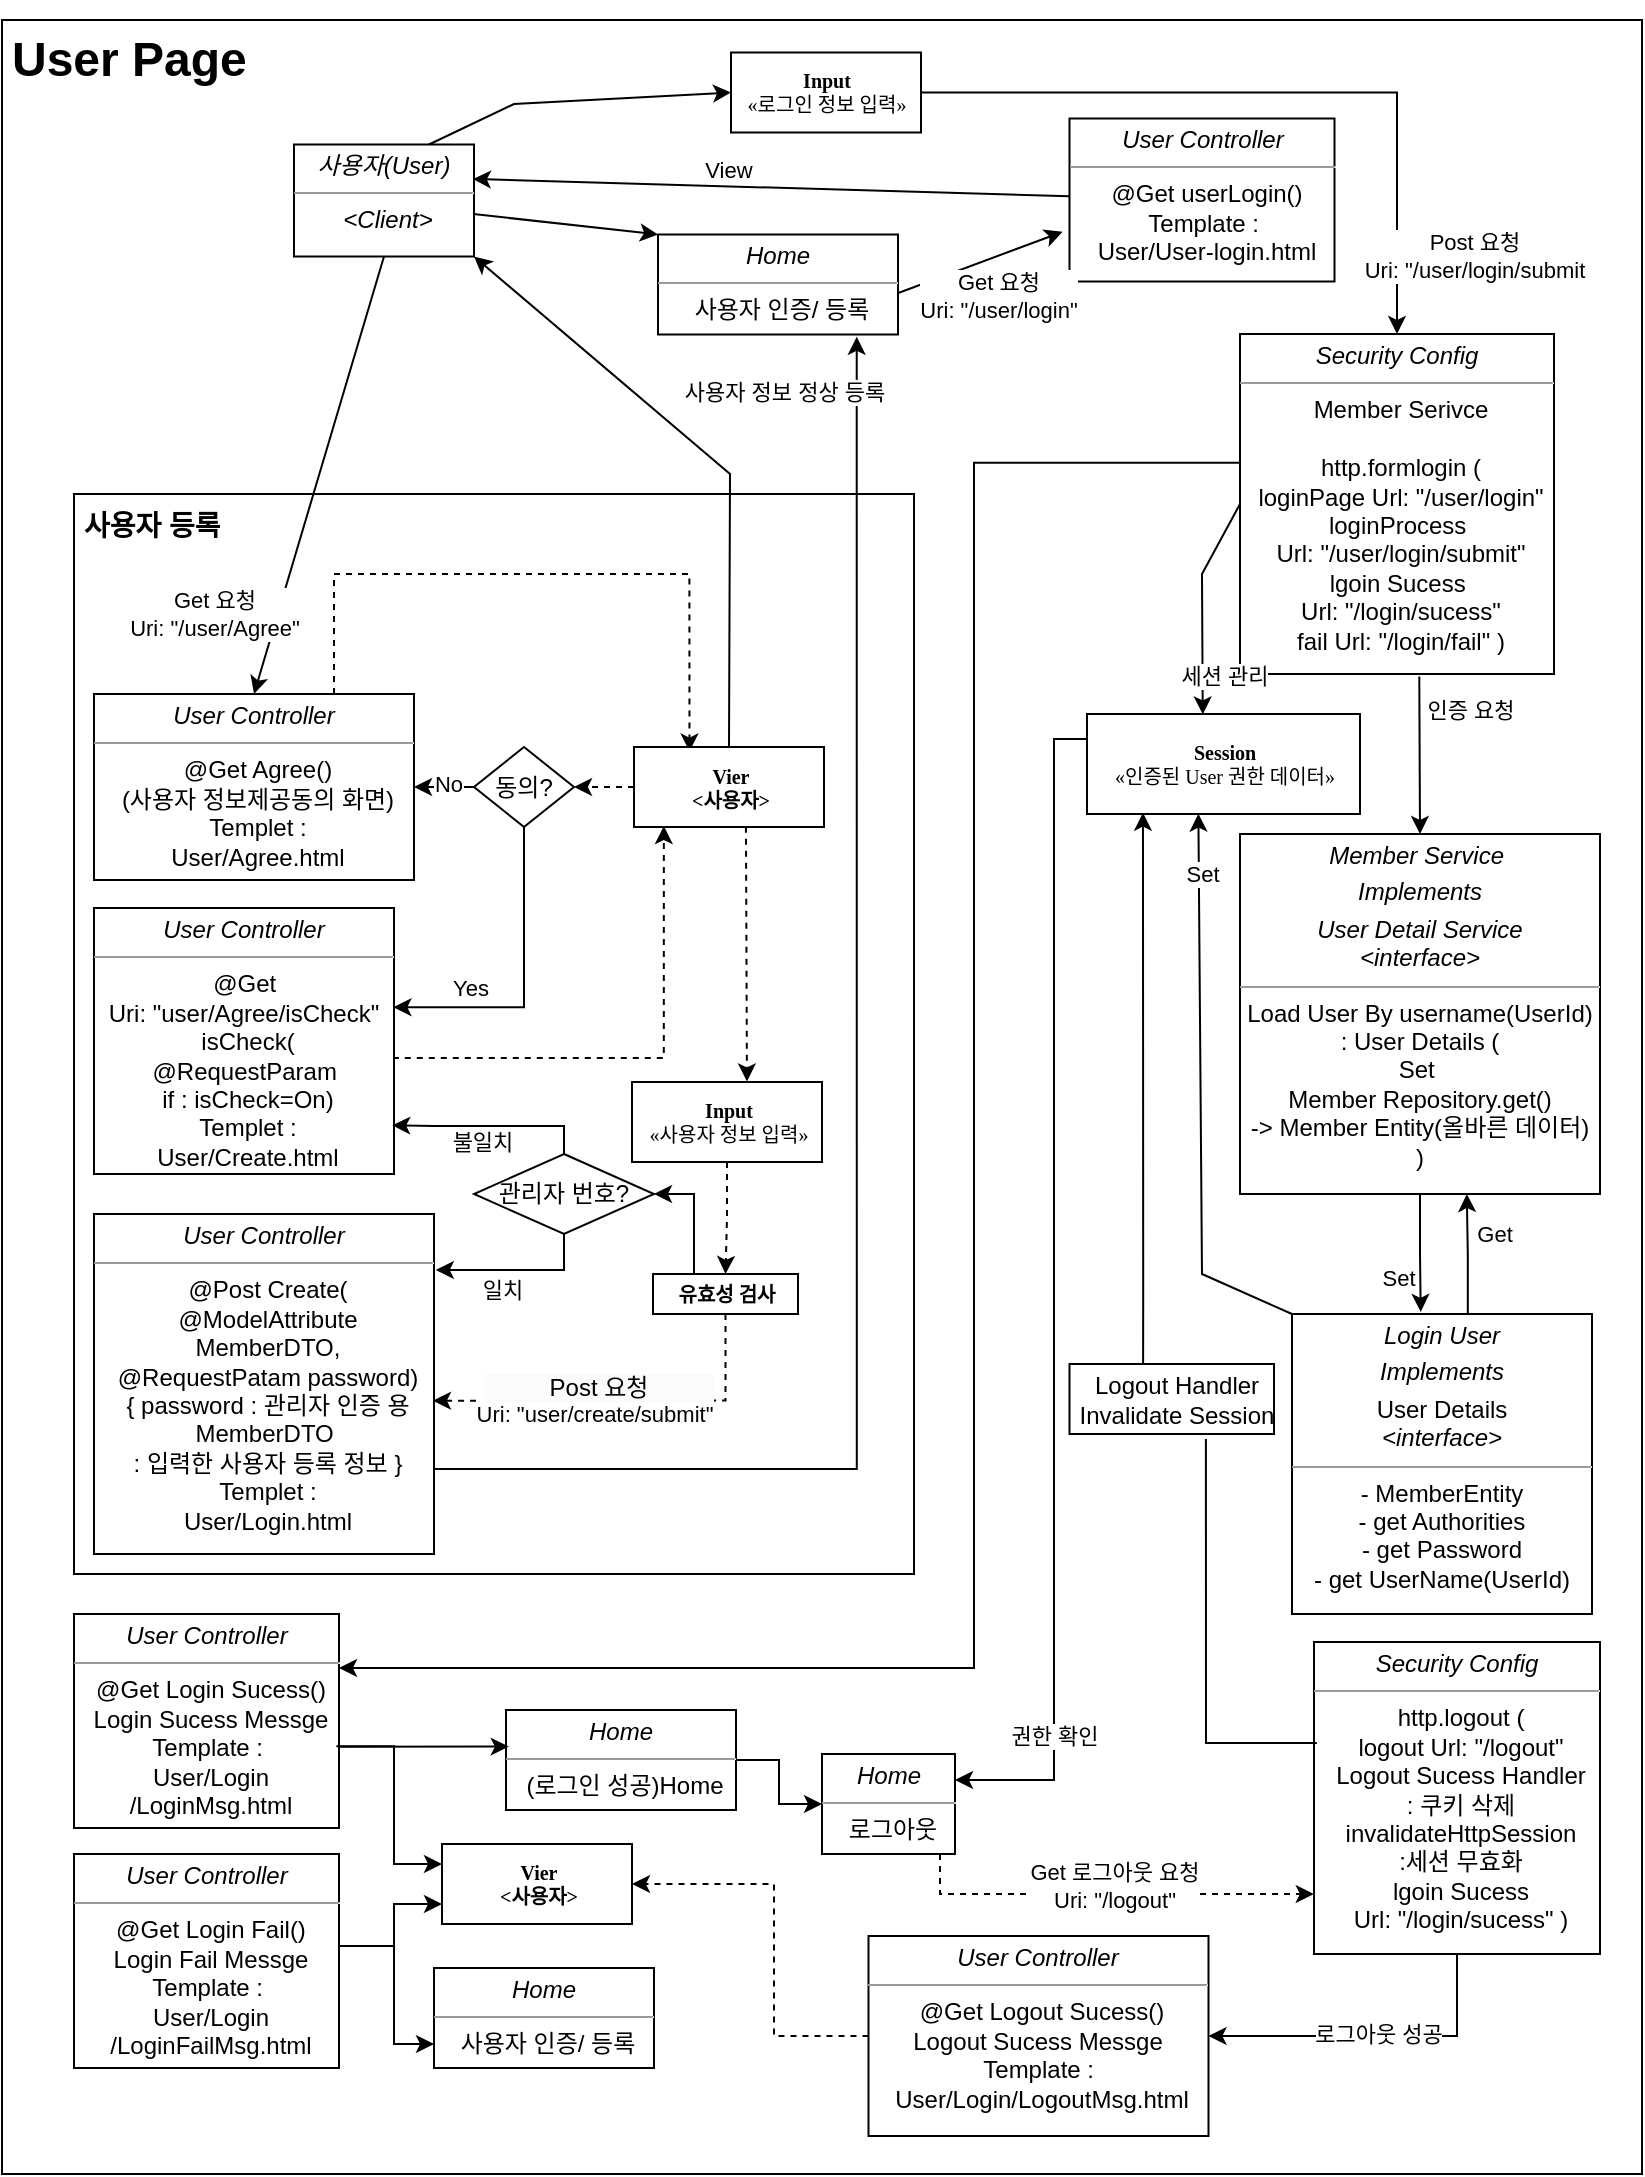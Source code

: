<mxfile version="22.1.16" type="device">
  <diagram name="Page-1" id="c4acf3e9-155e-7222-9cf6-157b1a14988f">
    <mxGraphModel dx="1148" dy="680" grid="1" gridSize="10" guides="1" tooltips="1" connect="1" arrows="1" fold="1" page="1" pageScale="1" pageWidth="850" pageHeight="1100" background="none" math="0" shadow="0">
      <root>
        <mxCell id="0" />
        <mxCell id="1" parent="0" />
        <mxCell id="7Dh5qrTCnHgl9Xr8Yeht-52" value="&lt;h1&gt;User Page&lt;/h1&gt;" style="text;html=1;strokeColor=default;fillColor=none;spacing=5;spacingTop=-20;whiteSpace=wrap;overflow=hidden;rounded=0;" vertex="1" parent="1">
          <mxGeometry x="14" y="13" width="820" height="1077" as="geometry" />
        </mxCell>
        <mxCell id="7Dh5qrTCnHgl9Xr8Yeht-53" value="&lt;h2&gt;&lt;font style=&quot;font-size: 14px;&quot;&gt;사용자 등록&lt;/font&gt;&lt;/h2&gt;" style="text;html=1;strokeColor=default;fillColor=none;spacing=5;spacingTop=-20;whiteSpace=wrap;overflow=hidden;rounded=0;" vertex="1" parent="1">
          <mxGeometry x="50" y="250" width="420" height="540" as="geometry" />
        </mxCell>
        <mxCell id="5d2195bd80daf111-15" value="&lt;p style=&quot;margin: 4px 0px 0px;&quot;&gt;&lt;i&gt;Member Service&amp;nbsp;&lt;/i&gt;&lt;/p&gt;&lt;p style=&quot;margin: 4px 0px 0px;&quot;&gt;&lt;i&gt;Implements&lt;/i&gt;&lt;/p&gt;&lt;p style=&quot;margin: 4px 0px 0px;&quot;&gt;&lt;i&gt;User Detail Service&lt;/i&gt;&lt;/p&gt;&lt;i style=&quot;border-color: var(--border-color);&quot;&gt;&lt;div style=&quot;&quot;&gt;&lt;i style=&quot;background-color: initial; border-color: var(--border-color);&quot;&gt;&amp;lt;interface&amp;gt;&lt;/i&gt;&lt;/div&gt;&lt;/i&gt;&lt;hr size=&quot;1&quot;&gt;&lt;p style=&quot;margin:0px;margin-left:4px;&quot;&gt;&lt;/p&gt;&lt;div style=&quot;&quot;&gt;Load User By username(UserId)&lt;/div&gt;&lt;div style=&quot;&quot;&gt;: User Details (&lt;/div&gt;&lt;div style=&quot;&quot;&gt;Set&amp;nbsp;&lt;/div&gt;&lt;div style=&quot;&quot;&gt;&lt;span style=&quot;background-color: initial;&quot;&gt;Member Repository.get()&lt;/span&gt;&lt;/div&gt;-&amp;gt; Member Entity(올바른 데이터)&lt;span style=&quot;background-color: initial;&quot;&gt;&lt;br&gt;)&lt;/span&gt;&lt;br&gt;&lt;p&gt;&lt;/p&gt;" style="verticalAlign=top;align=center;overflow=fill;fontSize=12;fontFamily=Helvetica;html=1;rounded=0;shadow=0;comic=0;labelBackgroundColor=none;strokeWidth=1" parent="1" vertex="1">
          <mxGeometry x="633" y="420" width="180" height="180" as="geometry" />
        </mxCell>
        <mxCell id="7Dh5qrTCnHgl9Xr8Yeht-123" style="edgeStyle=orthogonalEdgeStyle;rounded=0;orthogonalLoop=1;jettySize=auto;html=1;exitX=0;exitY=0.25;exitDx=0;exitDy=0;entryX=1;entryY=0.25;entryDx=0;entryDy=0;" edge="1" parent="1" source="5d2195bd80daf111-17" target="7Dh5qrTCnHgl9Xr8Yeht-122">
          <mxGeometry relative="1" as="geometry">
            <Array as="points">
              <mxPoint x="540" y="373" />
              <mxPoint x="540" y="893" />
              <mxPoint x="491" y="893" />
            </Array>
          </mxGeometry>
        </mxCell>
        <mxCell id="7Dh5qrTCnHgl9Xr8Yeht-124" value="권한 확인" style="edgeLabel;html=1;align=center;verticalAlign=middle;resizable=0;points=[];" vertex="1" connectable="0" parent="7Dh5qrTCnHgl9Xr8Yeht-123">
          <mxGeometry x="0.723" y="-2" relative="1" as="geometry">
            <mxPoint x="2" y="9" as="offset" />
          </mxGeometry>
        </mxCell>
        <mxCell id="5d2195bd80daf111-17" value="&lt;b&gt;Session&lt;/b&gt;&lt;br&gt;«인증된 User 권한 데이터»&lt;b&gt;&lt;br&gt;&lt;/b&gt;" style="html=1;rounded=0;shadow=0;comic=0;labelBackgroundColor=none;strokeWidth=1;fontFamily=Verdana;fontSize=10;align=center;" parent="1" vertex="1">
          <mxGeometry x="556.5" y="360" width="136.5" height="50" as="geometry" />
        </mxCell>
        <mxCell id="5d2195bd80daf111-18" value="&lt;p style=&quot;margin: 4px 0px 0px;&quot;&gt;&lt;i&gt;Home&lt;/i&gt;&lt;/p&gt;&lt;hr size=&quot;1&quot;&gt;&lt;p style=&quot;margin:0px;margin-left:4px;&quot;&gt;사용자 인증/ 등록&lt;/p&gt;" style="verticalAlign=top;align=center;overflow=fill;fontSize=12;fontFamily=Helvetica;html=1;rounded=0;shadow=0;comic=0;labelBackgroundColor=none;strokeWidth=1" parent="1" vertex="1">
          <mxGeometry x="342" y="120.25" width="120" height="50" as="geometry" />
        </mxCell>
        <mxCell id="7Dh5qrTCnHgl9Xr8Yeht-1" value="&lt;p style=&quot;margin:0px;margin-top:4px;text-align:center;&quot;&gt;&lt;i&gt;User Controller&lt;/i&gt;&lt;/p&gt;&lt;hr size=&quot;1&quot;&gt;&lt;p style=&quot;text-align: center; margin: 0px 0px 0px 4px;&quot;&gt;@Get u&lt;span style=&quot;background-color: initial;&quot;&gt;serLogin()&lt;/span&gt;&lt;/p&gt;&lt;p style=&quot;text-align: center; margin: 0px 0px 0px 4px;&quot;&gt;Template :&amp;nbsp;&lt;/p&gt;&lt;p style=&quot;text-align: center; margin: 0px 0px 0px 4px;&quot;&gt;User/User-login.html&lt;/p&gt;" style="verticalAlign=top;align=left;overflow=fill;fontSize=12;fontFamily=Helvetica;html=1;rounded=0;shadow=0;comic=0;labelBackgroundColor=none;strokeWidth=1" vertex="1" parent="1">
          <mxGeometry x="547.75" y="62.25" width="132.5" height="81.5" as="geometry" />
        </mxCell>
        <mxCell id="7Dh5qrTCnHgl9Xr8Yeht-7" value="&lt;p style=&quot;margin: 4px 0px 0px;&quot;&gt;&lt;i&gt;사용자(User)&lt;/i&gt;&lt;/p&gt;&lt;hr size=&quot;1&quot;&gt;&lt;p style=&quot;margin:0px;margin-left:4px;&quot;&gt;&lt;i style=&quot;border-color: var(--border-color);&quot;&gt;&amp;lt;Client&amp;gt;&lt;/i&gt;&lt;br&gt;&lt;/p&gt;" style="verticalAlign=top;align=center;overflow=fill;fontSize=12;fontFamily=Helvetica;html=1;rounded=0;shadow=0;comic=0;labelBackgroundColor=none;strokeWidth=1;spacing=2;" vertex="1" parent="1">
          <mxGeometry x="160" y="75.25" width="90" height="56" as="geometry" />
        </mxCell>
        <mxCell id="7Dh5qrTCnHgl9Xr8Yeht-9" value="" style="endArrow=classic;html=1;rounded=0;exitX=0.997;exitY=0.621;exitDx=0;exitDy=0;entryX=0;entryY=0;entryDx=0;entryDy=0;exitPerimeter=0;" edge="1" parent="1" source="7Dh5qrTCnHgl9Xr8Yeht-7" target="5d2195bd80daf111-18">
          <mxGeometry width="50" height="50" relative="1" as="geometry">
            <mxPoint x="260" y="210" as="sourcePoint" />
            <mxPoint x="310" y="160" as="targetPoint" />
          </mxGeometry>
        </mxCell>
        <mxCell id="7Dh5qrTCnHgl9Xr8Yeht-10" value="" style="endArrow=classic;html=1;rounded=0;entryX=0.994;entryY=0.308;entryDx=0;entryDy=0;entryPerimeter=0;" edge="1" parent="1" source="7Dh5qrTCnHgl9Xr8Yeht-1" target="7Dh5qrTCnHgl9Xr8Yeht-7">
          <mxGeometry width="50" height="50" relative="1" as="geometry">
            <mxPoint x="260" y="210" as="sourcePoint" />
            <mxPoint x="310" y="160" as="targetPoint" />
          </mxGeometry>
        </mxCell>
        <mxCell id="7Dh5qrTCnHgl9Xr8Yeht-11" value="View" style="edgeLabel;html=1;align=center;verticalAlign=middle;resizable=0;points=[];" vertex="1" connectable="0" parent="7Dh5qrTCnHgl9Xr8Yeht-10">
          <mxGeometry x="0.072" y="-1" relative="1" as="geometry">
            <mxPoint x="-11" y="-8" as="offset" />
          </mxGeometry>
        </mxCell>
        <mxCell id="7Dh5qrTCnHgl9Xr8Yeht-13" value="" style="endArrow=classic;html=1;rounded=0;exitX=1.004;exitY=0.582;exitDx=0;exitDy=0;exitPerimeter=0;entryX=-0.026;entryY=0.695;entryDx=0;entryDy=0;entryPerimeter=0;" edge="1" parent="1" source="5d2195bd80daf111-18" target="7Dh5qrTCnHgl9Xr8Yeht-1">
          <mxGeometry width="50" height="50" relative="1" as="geometry">
            <mxPoint x="225" y="154" as="sourcePoint" />
            <mxPoint x="530" y="180" as="targetPoint" />
          </mxGeometry>
        </mxCell>
        <mxCell id="7Dh5qrTCnHgl9Xr8Yeht-14" value="Get 요청&lt;br&gt;Uri: &quot;/user/login&quot;" style="edgeLabel;html=1;align=center;verticalAlign=middle;resizable=0;points=[];" vertex="1" connectable="0" parent="7Dh5qrTCnHgl9Xr8Yeht-13">
          <mxGeometry x="0.231" y="1" relative="1" as="geometry">
            <mxPoint x="-1" y="21" as="offset" />
          </mxGeometry>
        </mxCell>
        <mxCell id="7Dh5qrTCnHgl9Xr8Yeht-17" value="" style="endArrow=classic;html=1;rounded=0;exitX=0.75;exitY=0;exitDx=0;exitDy=0;entryX=0;entryY=0.5;entryDx=0;entryDy=0;" edge="1" parent="1" source="7Dh5qrTCnHgl9Xr8Yeht-7" target="7Dh5qrTCnHgl9Xr8Yeht-12">
          <mxGeometry width="50" height="50" relative="1" as="geometry">
            <mxPoint x="260" y="186" as="sourcePoint" />
            <mxPoint x="577.6" y="134.814" as="targetPoint" />
            <Array as="points">
              <mxPoint x="270" y="55" />
            </Array>
          </mxGeometry>
        </mxCell>
        <mxCell id="7Dh5qrTCnHgl9Xr8Yeht-132" style="edgeStyle=orthogonalEdgeStyle;rounded=0;orthogonalLoop=1;jettySize=auto;html=1;" edge="1" parent="1" source="7Dh5qrTCnHgl9Xr8Yeht-12" target="7Dh5qrTCnHgl9Xr8Yeht-18">
          <mxGeometry relative="1" as="geometry" />
        </mxCell>
        <mxCell id="7Dh5qrTCnHgl9Xr8Yeht-133" value="Post 요청&lt;br style=&quot;border-color: var(--border-color);&quot;&gt;Uri: &quot;/user/login/submit" style="edgeLabel;html=1;align=center;verticalAlign=middle;resizable=0;points=[];" vertex="1" connectable="0" parent="7Dh5qrTCnHgl9Xr8Yeht-132">
          <mxGeometry x="0.565" y="-2" relative="1" as="geometry">
            <mxPoint x="40" y="39" as="offset" />
          </mxGeometry>
        </mxCell>
        <mxCell id="7Dh5qrTCnHgl9Xr8Yeht-12" value="&lt;b&gt;Input&lt;br&gt;&lt;/b&gt;«로그인 정보 입력»" style="html=1;rounded=0;shadow=0;comic=0;labelBackgroundColor=none;strokeWidth=1;fontFamily=Verdana;fontSize=10;align=center;" vertex="1" parent="1">
          <mxGeometry x="378.5" y="29.25" width="95" height="40" as="geometry" />
        </mxCell>
        <mxCell id="7Dh5qrTCnHgl9Xr8Yeht-110" style="edgeStyle=orthogonalEdgeStyle;rounded=0;orthogonalLoop=1;jettySize=auto;html=1;entryX=1;entryY=0.25;entryDx=0;entryDy=0;exitX=0.006;exitY=0.379;exitDx=0;exitDy=0;exitPerimeter=0;" edge="1" parent="1" source="7Dh5qrTCnHgl9Xr8Yeht-18" target="7Dh5qrTCnHgl9Xr8Yeht-109">
          <mxGeometry relative="1" as="geometry">
            <Array as="points">
              <mxPoint x="500" y="234" />
              <mxPoint x="500" y="837" />
              <mxPoint x="182" y="837" />
            </Array>
          </mxGeometry>
        </mxCell>
        <mxCell id="7Dh5qrTCnHgl9Xr8Yeht-18" value="&lt;p style=&quot;margin: 4px 0px 0px;&quot;&gt;&lt;i&gt;Security Config&lt;/i&gt;&lt;/p&gt;&lt;hr size=&quot;1&quot;&gt;&lt;p style=&quot;margin:0px;margin-left:4px;&quot;&gt;Member Serivce&lt;/p&gt;&lt;p style=&quot;margin:0px;margin-left:4px;&quot;&gt;&lt;br&gt;&lt;/p&gt;&lt;p style=&quot;border-color: var(--border-color); margin: 0px 0px 0px 4px;&quot;&gt;http.formlogin (&lt;/p&gt;&lt;p style=&quot;border-color: var(--border-color); margin: 0px 0px 0px 4px;&quot;&gt;loginPage Url: &quot;/user/login&quot;&lt;/p&gt;&lt;p style=&quot;border-color: var(--border-color); margin: 0px 0px 0px 4px;&quot;&gt;loginProcess&amp;nbsp;&lt;/p&gt;&lt;p style=&quot;border-color: var(--border-color); margin: 0px 0px 0px 4px;&quot;&gt;Url: &quot;/user/login/submit&quot;&lt;/p&gt;&lt;p style=&quot;border-color: var(--border-color); margin: 0px 0px 0px 4px;&quot;&gt;lgoin Sucess&amp;nbsp;&lt;/p&gt;&lt;p style=&quot;border-color: var(--border-color); margin: 0px 0px 0px 4px;&quot;&gt;Url: &quot;/login/sucess&quot;&lt;/p&gt;&lt;p style=&quot;border-color: var(--border-color); margin: 0px 0px 0px 4px;&quot;&gt;fail Url: &quot;/login/fail&quot;&amp;nbsp;&lt;span style=&quot;border-color: var(--border-color); background-color: initial;&quot;&gt;)&lt;/span&gt;&lt;/p&gt;" style="verticalAlign=top;align=center;overflow=fill;fontSize=12;fontFamily=Helvetica;html=1;rounded=0;shadow=0;comic=0;labelBackgroundColor=none;strokeWidth=1" vertex="1" parent="1">
          <mxGeometry x="633" y="170" width="157" height="170" as="geometry" />
        </mxCell>
        <mxCell id="7Dh5qrTCnHgl9Xr8Yeht-24" value="" style="endArrow=classic;html=1;rounded=0;exitX=0.571;exitY=1.007;exitDx=0;exitDy=0;exitPerimeter=0;entryX=0.5;entryY=0;entryDx=0;entryDy=0;" edge="1" parent="1" source="7Dh5qrTCnHgl9Xr8Yeht-18" target="5d2195bd80daf111-15">
          <mxGeometry width="50" height="50" relative="1" as="geometry">
            <mxPoint x="717" y="280" as="sourcePoint" />
            <mxPoint x="717" y="420" as="targetPoint" />
          </mxGeometry>
        </mxCell>
        <mxCell id="7Dh5qrTCnHgl9Xr8Yeht-29" value="인증 요청" style="edgeLabel;html=1;align=center;verticalAlign=middle;resizable=0;points=[];" vertex="1" connectable="0" parent="7Dh5qrTCnHgl9Xr8Yeht-24">
          <mxGeometry x="-0.266" relative="1" as="geometry">
            <mxPoint x="25" y="-12" as="offset" />
          </mxGeometry>
        </mxCell>
        <mxCell id="7Dh5qrTCnHgl9Xr8Yeht-25" value="" style="endArrow=classic;html=1;rounded=0;entryX=0.424;entryY=0.004;entryDx=0;entryDy=0;exitX=0;exitY=0.5;exitDx=0;exitDy=0;entryPerimeter=0;" edge="1" parent="1" source="7Dh5qrTCnHgl9Xr8Yeht-18" target="5d2195bd80daf111-17">
          <mxGeometry width="50" height="50" relative="1" as="geometry">
            <mxPoint x="490" y="380" as="sourcePoint" />
            <mxPoint x="540" y="330" as="targetPoint" />
            <Array as="points">
              <mxPoint x="614" y="290" />
            </Array>
          </mxGeometry>
        </mxCell>
        <mxCell id="7Dh5qrTCnHgl9Xr8Yeht-28" value="세션 관리" style="edgeLabel;html=1;align=center;verticalAlign=middle;resizable=0;points=[];" vertex="1" connectable="0" parent="7Dh5qrTCnHgl9Xr8Yeht-25">
          <mxGeometry x="-0.049" y="1" relative="1" as="geometry">
            <mxPoint x="10" y="38" as="offset" />
          </mxGeometry>
        </mxCell>
        <mxCell id="7Dh5qrTCnHgl9Xr8Yeht-32" value="&lt;p style=&quot;margin: 4px 0px 0px;&quot;&gt;&lt;i&gt;Login User&lt;/i&gt;&lt;/p&gt;&lt;p style=&quot;margin: 4px 0px 0px;&quot;&gt;&lt;i&gt;Implements&lt;/i&gt;&lt;/p&gt;&lt;p style=&quot;margin: 4px 0px 0px;&quot;&gt;User Details&lt;br&gt;&lt;/p&gt;&lt;i style=&quot;border-color: var(--border-color);&quot;&gt;&lt;div style=&quot;&quot;&gt;&lt;i style=&quot;background-color: initial; border-color: var(--border-color);&quot;&gt;&amp;lt;interface&amp;gt;&lt;/i&gt;&lt;/div&gt;&lt;/i&gt;&lt;hr size=&quot;1&quot;&gt;&lt;p style=&quot;margin:0px;margin-left:4px;&quot;&gt;&lt;/p&gt;&lt;div style=&quot;&quot;&gt;&lt;/div&gt;- MemberEntity&lt;br&gt;- get Authorities&lt;br&gt;- get Password&lt;br&gt;- get UserName(UserId)&lt;br&gt;&lt;p&gt;&lt;/p&gt;" style="verticalAlign=top;align=center;overflow=fill;fontSize=12;fontFamily=Helvetica;html=1;rounded=0;shadow=0;comic=0;labelBackgroundColor=none;strokeWidth=1" vertex="1" parent="1">
          <mxGeometry x="659" y="660" width="150" height="150" as="geometry" />
        </mxCell>
        <mxCell id="7Dh5qrTCnHgl9Xr8Yeht-44" value="" style="endArrow=classic;html=1;rounded=0;exitX=0;exitY=0;exitDx=0;exitDy=0;entryX=0.408;entryY=0.997;entryDx=0;entryDy=0;entryPerimeter=0;" edge="1" parent="1" source="7Dh5qrTCnHgl9Xr8Yeht-32" target="5d2195bd80daf111-17">
          <mxGeometry width="50" height="50" relative="1" as="geometry">
            <mxPoint x="610" y="448" as="sourcePoint" />
            <mxPoint x="667" y="380" as="targetPoint" />
            <Array as="points">
              <mxPoint x="614" y="640" />
            </Array>
          </mxGeometry>
        </mxCell>
        <mxCell id="7Dh5qrTCnHgl9Xr8Yeht-45" value="Set" style="edgeLabel;html=1;align=center;verticalAlign=middle;resizable=0;points=[];" vertex="1" connectable="0" parent="7Dh5qrTCnHgl9Xr8Yeht-44">
          <mxGeometry x="-0.371" relative="1" as="geometry">
            <mxPoint y="-161" as="offset" />
          </mxGeometry>
        </mxCell>
        <mxCell id="7Dh5qrTCnHgl9Xr8Yeht-47" value="" style="endArrow=classic;html=1;rounded=0;entryX=0.5;entryY=0;entryDx=0;entryDy=0;exitX=0.5;exitY=1;exitDx=0;exitDy=0;" edge="1" parent="1" source="7Dh5qrTCnHgl9Xr8Yeht-7" target="7Dh5qrTCnHgl9Xr8Yeht-63">
          <mxGeometry width="50" height="50" relative="1" as="geometry">
            <mxPoint x="249.734" y="210" as="sourcePoint" />
            <mxPoint x="248.4" y="369.937" as="targetPoint" />
          </mxGeometry>
        </mxCell>
        <mxCell id="7Dh5qrTCnHgl9Xr8Yeht-66" value="Get 요청&lt;br style=&quot;border-color: var(--border-color); background-color: rgb(251, 251, 251);&quot;&gt;&lt;span style=&quot;border-color: var(--border-color);&quot;&gt;Uri: &quot;/user/Agree&quot;&lt;/span&gt;" style="edgeLabel;html=1;align=center;verticalAlign=middle;resizable=0;points=[];" vertex="1" connectable="0" parent="7Dh5qrTCnHgl9Xr8Yeht-47">
          <mxGeometry x="-0.634" y="1" relative="1" as="geometry">
            <mxPoint x="-74" y="138" as="offset" />
          </mxGeometry>
        </mxCell>
        <mxCell id="7Dh5qrTCnHgl9Xr8Yeht-82" style="edgeStyle=orthogonalEdgeStyle;rounded=0;orthogonalLoop=1;jettySize=auto;html=1;entryX=0.292;entryY=0.057;entryDx=0;entryDy=0;dashed=1;exitX=0.75;exitY=0;exitDx=0;exitDy=0;entryPerimeter=0;" edge="1" parent="1" source="7Dh5qrTCnHgl9Xr8Yeht-63" target="7Dh5qrTCnHgl9Xr8Yeht-79">
          <mxGeometry relative="1" as="geometry">
            <Array as="points">
              <mxPoint x="180" y="290" />
              <mxPoint x="358" y="290" />
            </Array>
          </mxGeometry>
        </mxCell>
        <mxCell id="7Dh5qrTCnHgl9Xr8Yeht-63" value="&lt;p style=&quot;margin: 4px 0px 0px;&quot;&gt;&lt;i&gt;User Controller&lt;/i&gt;&lt;/p&gt;&lt;hr size=&quot;1&quot;&gt;&lt;p style=&quot;margin:0px;margin-left:4px;&quot;&gt;@Get Agree()&lt;/p&gt;&lt;p style=&quot;margin:0px;margin-left:4px;&quot;&gt;(사용자 정보제공동의 화면)&lt;br style=&quot;border-color: var(--border-color); font-size: 11px;&quot;&gt;&lt;/p&gt;&lt;p style=&quot;margin:0px;margin-left:4px;&quot;&gt;Templet :&lt;/p&gt;&lt;p style=&quot;margin:0px;margin-left:4px;&quot;&gt;User/Agree.html&lt;/p&gt;" style="verticalAlign=top;align=center;overflow=fill;fontSize=12;fontFamily=Helvetica;html=1;rounded=0;shadow=0;comic=0;labelBackgroundColor=none;strokeWidth=1" vertex="1" parent="1">
          <mxGeometry x="60" y="350" width="160" height="93" as="geometry" />
        </mxCell>
        <mxCell id="7Dh5qrTCnHgl9Xr8Yeht-69" value="동의?" style="rhombus;whiteSpace=wrap;html=1;" vertex="1" parent="1">
          <mxGeometry x="250" y="376.5" width="50" height="40" as="geometry" />
        </mxCell>
        <mxCell id="7Dh5qrTCnHgl9Xr8Yeht-80" style="edgeStyle=orthogonalEdgeStyle;rounded=0;orthogonalLoop=1;jettySize=auto;html=1;exitX=0.996;exitY=0.564;exitDx=0;exitDy=0;dashed=1;entryX=0.157;entryY=0.988;entryDx=0;entryDy=0;entryPerimeter=0;exitPerimeter=0;" edge="1" parent="1" source="7Dh5qrTCnHgl9Xr8Yeht-71" target="7Dh5qrTCnHgl9Xr8Yeht-79">
          <mxGeometry relative="1" as="geometry">
            <Array as="points">
              <mxPoint x="345" y="532" />
            </Array>
          </mxGeometry>
        </mxCell>
        <mxCell id="7Dh5qrTCnHgl9Xr8Yeht-71" value="&lt;p style=&quot;margin: 4px 0px 0px;&quot;&gt;&lt;i&gt;User Controller&lt;/i&gt;&lt;/p&gt;&lt;hr size=&quot;1&quot;&gt;&lt;p style=&quot;margin:0px;margin-left:4px;&quot;&gt;@Get&amp;nbsp;&lt;/p&gt;Uri: &quot;user/Agree/isCheck&quot;&lt;br&gt;&lt;p style=&quot;margin:0px;margin-left:4px;&quot;&gt;isCheck(&lt;/p&gt;&lt;p style=&quot;margin:0px;margin-left:4px;&quot;&gt;@RequestParam&amp;nbsp;&lt;/p&gt;&lt;p style=&quot;margin:0px;margin-left:4px;&quot;&gt;if : isCheck=On)&lt;/p&gt;&lt;p style=&quot;margin:0px;margin-left:4px;&quot;&gt;Templet :&lt;/p&gt;&lt;p style=&quot;margin:0px;margin-left:4px;&quot;&gt;User/Create.html&lt;/p&gt;" style="verticalAlign=top;align=center;overflow=fill;fontSize=12;fontFamily=Helvetica;html=1;rounded=0;shadow=0;comic=0;labelBackgroundColor=none;strokeWidth=1" vertex="1" parent="1">
          <mxGeometry x="60" y="457" width="150" height="133" as="geometry" />
        </mxCell>
        <mxCell id="7Dh5qrTCnHgl9Xr8Yeht-72" style="edgeStyle=orthogonalEdgeStyle;rounded=0;orthogonalLoop=1;jettySize=auto;html=1;entryX=1;entryY=0.5;entryDx=0;entryDy=0;" edge="1" parent="1" source="7Dh5qrTCnHgl9Xr8Yeht-69" target="7Dh5qrTCnHgl9Xr8Yeht-63">
          <mxGeometry relative="1" as="geometry" />
        </mxCell>
        <mxCell id="7Dh5qrTCnHgl9Xr8Yeht-74" value="No" style="edgeLabel;html=1;align=center;verticalAlign=middle;resizable=0;points=[];" vertex="1" connectable="0" parent="7Dh5qrTCnHgl9Xr8Yeht-72">
          <mxGeometry x="0.341" y="-2" relative="1" as="geometry">
            <mxPoint as="offset" />
          </mxGeometry>
        </mxCell>
        <mxCell id="7Dh5qrTCnHgl9Xr8Yeht-73" style="edgeStyle=orthogonalEdgeStyle;rounded=0;orthogonalLoop=1;jettySize=auto;html=1;exitX=0.5;exitY=1;exitDx=0;exitDy=0;entryX=0.998;entryY=0.373;entryDx=0;entryDy=0;entryPerimeter=0;" edge="1" parent="1" source="7Dh5qrTCnHgl9Xr8Yeht-69" target="7Dh5qrTCnHgl9Xr8Yeht-71">
          <mxGeometry relative="1" as="geometry">
            <mxPoint x="220" y="490" as="targetPoint" />
            <Array as="points" />
          </mxGeometry>
        </mxCell>
        <mxCell id="7Dh5qrTCnHgl9Xr8Yeht-75" value="Yes" style="edgeLabel;html=1;align=center;verticalAlign=middle;resizable=0;points=[];" vertex="1" connectable="0" parent="7Dh5qrTCnHgl9Xr8Yeht-73">
          <mxGeometry x="0.417" y="1" relative="1" as="geometry">
            <mxPoint x="-7" y="-11" as="offset" />
          </mxGeometry>
        </mxCell>
        <mxCell id="7Dh5qrTCnHgl9Xr8Yeht-76" value="&lt;b&gt;Input&lt;br&gt;&lt;/b&gt;«사용자 정보 입력»" style="html=1;rounded=0;shadow=0;comic=0;labelBackgroundColor=none;strokeWidth=1;fontFamily=Verdana;fontSize=10;align=center;" vertex="1" parent="1">
          <mxGeometry x="329" y="544" width="95" height="40" as="geometry" />
        </mxCell>
        <mxCell id="7Dh5qrTCnHgl9Xr8Yeht-85" style="edgeStyle=orthogonalEdgeStyle;rounded=0;orthogonalLoop=1;jettySize=auto;html=1;entryX=1;entryY=0.5;entryDx=0;entryDy=0;dashed=1;exitX=0;exitY=0.5;exitDx=0;exitDy=0;" edge="1" parent="1" source="7Dh5qrTCnHgl9Xr8Yeht-79" target="7Dh5qrTCnHgl9Xr8Yeht-69">
          <mxGeometry relative="1" as="geometry">
            <Array as="points" />
          </mxGeometry>
        </mxCell>
        <mxCell id="7Dh5qrTCnHgl9Xr8Yeht-87" style="edgeStyle=orthogonalEdgeStyle;rounded=0;orthogonalLoop=1;jettySize=auto;html=1;entryX=0.605;entryY=-0.007;entryDx=0;entryDy=0;dashed=1;entryPerimeter=0;exitX=0.589;exitY=0.996;exitDx=0;exitDy=0;exitPerimeter=0;" edge="1" parent="1" source="7Dh5qrTCnHgl9Xr8Yeht-79" target="7Dh5qrTCnHgl9Xr8Yeht-76">
          <mxGeometry relative="1" as="geometry">
            <mxPoint x="386" y="420" as="sourcePoint" />
            <Array as="points">
              <mxPoint x="386" y="420" />
              <mxPoint x="386" y="420" />
            </Array>
          </mxGeometry>
        </mxCell>
        <mxCell id="7Dh5qrTCnHgl9Xr8Yeht-79" value="&lt;b&gt;Vier&lt;br&gt;&amp;lt;사용자&amp;gt;&lt;br&gt;&lt;/b&gt;" style="html=1;rounded=0;shadow=0;comic=0;labelBackgroundColor=none;strokeWidth=1;fontFamily=Verdana;fontSize=10;align=center;" vertex="1" parent="1">
          <mxGeometry x="330" y="376.5" width="95" height="40" as="geometry" />
        </mxCell>
        <mxCell id="7Dh5qrTCnHgl9Xr8Yeht-84" value="" style="endArrow=classic;html=1;rounded=0;entryX=1;entryY=1;entryDx=0;entryDy=0;exitX=0.5;exitY=0;exitDx=0;exitDy=0;" edge="1" parent="1" source="7Dh5qrTCnHgl9Xr8Yeht-79" target="7Dh5qrTCnHgl9Xr8Yeht-7">
          <mxGeometry width="50" height="50" relative="1" as="geometry">
            <mxPoint x="270" y="310" as="sourcePoint" />
            <mxPoint x="320" y="260" as="targetPoint" />
            <Array as="points">
              <mxPoint x="378" y="240" />
            </Array>
          </mxGeometry>
        </mxCell>
        <mxCell id="7Dh5qrTCnHgl9Xr8Yeht-102" style="edgeStyle=orthogonalEdgeStyle;rounded=0;orthogonalLoop=1;jettySize=auto;html=1;exitX=1;exitY=0.75;exitDx=0;exitDy=0;entryX=0.828;entryY=1.023;entryDx=0;entryDy=0;entryPerimeter=0;" edge="1" parent="1" source="7Dh5qrTCnHgl9Xr8Yeht-86" target="5d2195bd80daf111-18">
          <mxGeometry relative="1" as="geometry">
            <mxPoint x="530" y="190" as="targetPoint" />
          </mxGeometry>
        </mxCell>
        <mxCell id="7Dh5qrTCnHgl9Xr8Yeht-103" value="사용자 정보 정상 등록" style="edgeLabel;html=1;align=center;verticalAlign=middle;resizable=0;points=[];" vertex="1" connectable="0" parent="7Dh5qrTCnHgl9Xr8Yeht-102">
          <mxGeometry x="0.903" y="2" relative="1" as="geometry">
            <mxPoint x="-35" y="-10" as="offset" />
          </mxGeometry>
        </mxCell>
        <mxCell id="7Dh5qrTCnHgl9Xr8Yeht-86" value="&lt;p style=&quot;margin: 4px 0px 0px;&quot;&gt;&lt;i&gt;User Controller&lt;/i&gt;&lt;/p&gt;&lt;hr size=&quot;1&quot;&gt;&lt;p style=&quot;margin:0px;margin-left:4px;&quot;&gt;@Post&amp;nbsp;&lt;span style=&quot;background-color: initial;&quot;&gt;Create(&lt;/span&gt;&lt;/p&gt;&lt;p style=&quot;margin:0px;margin-left:4px;&quot;&gt;@ModelAttribute&lt;/p&gt;&lt;p style=&quot;margin:0px;margin-left:4px;&quot;&gt;&lt;span style=&quot;background-color: initial;&quot;&gt;MemberDTO,&lt;/span&gt;&lt;/p&gt;&lt;p style=&quot;margin:0px;margin-left:4px;&quot;&gt;&lt;span style=&quot;background-color: initial;&quot;&gt;@RequestPatam password)&lt;/span&gt;&lt;/p&gt;&lt;p style=&quot;margin:0px;margin-left:4px;&quot;&gt;&lt;span style=&quot;background-color: initial;&quot;&gt;{&amp;nbsp;&lt;/span&gt;&lt;span style=&quot;background-color: initial;&quot;&gt;password : 관리자 인증 용&lt;/span&gt;&lt;/p&gt;&lt;p style=&quot;margin:0px;margin-left:4px;&quot;&gt;&lt;span style=&quot;background-color: initial;&quot;&gt;MemberDTO&amp;nbsp;&lt;/span&gt;&lt;/p&gt;&lt;p style=&quot;margin:0px;margin-left:4px;&quot;&gt;&lt;span style=&quot;background-color: initial;&quot;&gt;: 입력한 사용자 등록 정보&amp;nbsp;&lt;/span&gt;&lt;span style=&quot;background-color: initial;&quot;&gt;}&lt;/span&gt;&lt;/p&gt;&lt;p style=&quot;margin:0px;margin-left:4px;&quot;&gt;Templet :&lt;/p&gt;&lt;p style=&quot;margin:0px;margin-left:4px;&quot;&gt;User/Login.html&lt;/p&gt;" style="verticalAlign=top;align=center;overflow=fill;fontSize=12;fontFamily=Helvetica;html=1;rounded=0;shadow=0;comic=0;labelBackgroundColor=none;strokeWidth=1" vertex="1" parent="1">
          <mxGeometry x="60" y="610" width="170" height="170" as="geometry" />
        </mxCell>
        <mxCell id="7Dh5qrTCnHgl9Xr8Yeht-88" style="edgeStyle=orthogonalEdgeStyle;rounded=0;orthogonalLoop=1;jettySize=auto;html=1;entryX=0.997;entryY=0.549;entryDx=0;entryDy=0;entryPerimeter=0;dashed=1;" edge="1" parent="1" source="7Dh5qrTCnHgl9Xr8Yeht-98" target="7Dh5qrTCnHgl9Xr8Yeht-86">
          <mxGeometry relative="1" as="geometry">
            <Array as="points">
              <mxPoint x="376" y="703" />
            </Array>
          </mxGeometry>
        </mxCell>
        <mxCell id="7Dh5qrTCnHgl9Xr8Yeht-96" style="edgeStyle=orthogonalEdgeStyle;rounded=0;orthogonalLoop=1;jettySize=auto;html=1;entryX=1.005;entryY=0.166;entryDx=0;entryDy=0;exitX=0.5;exitY=1;exitDx=0;exitDy=0;entryPerimeter=0;" edge="1" parent="1" source="7Dh5qrTCnHgl9Xr8Yeht-91" target="7Dh5qrTCnHgl9Xr8Yeht-86">
          <mxGeometry relative="1" as="geometry">
            <Array as="points">
              <mxPoint x="295" y="638" />
              <mxPoint x="231" y="638" />
            </Array>
          </mxGeometry>
        </mxCell>
        <mxCell id="7Dh5qrTCnHgl9Xr8Yeht-97" value="일치" style="edgeLabel;html=1;align=center;verticalAlign=middle;resizable=0;points=[];" vertex="1" connectable="0" parent="7Dh5qrTCnHgl9Xr8Yeht-96">
          <mxGeometry x="0.223" y="1" relative="1" as="geometry">
            <mxPoint x="1" y="9" as="offset" />
          </mxGeometry>
        </mxCell>
        <mxCell id="7Dh5qrTCnHgl9Xr8Yeht-91" value="관리자 번호?" style="rhombus;whiteSpace=wrap;html=1;" vertex="1" parent="1">
          <mxGeometry x="250" y="580" width="90" height="40" as="geometry" />
        </mxCell>
        <mxCell id="7Dh5qrTCnHgl9Xr8Yeht-94" style="edgeStyle=orthogonalEdgeStyle;rounded=0;orthogonalLoop=1;jettySize=auto;html=1;entryX=0.994;entryY=0.817;entryDx=0;entryDy=0;entryPerimeter=0;exitX=0.5;exitY=0;exitDx=0;exitDy=0;" edge="1" parent="1" source="7Dh5qrTCnHgl9Xr8Yeht-91" target="7Dh5qrTCnHgl9Xr8Yeht-71">
          <mxGeometry relative="1" as="geometry">
            <Array as="points">
              <mxPoint x="295" y="566" />
              <mxPoint x="230" y="566" />
            </Array>
          </mxGeometry>
        </mxCell>
        <mxCell id="7Dh5qrTCnHgl9Xr8Yeht-95" value="불일치" style="edgeLabel;html=1;align=center;verticalAlign=middle;resizable=0;points=[];" vertex="1" connectable="0" parent="7Dh5qrTCnHgl9Xr8Yeht-94">
          <mxGeometry x="-0.256" relative="1" as="geometry">
            <mxPoint x="-18" y="8" as="offset" />
          </mxGeometry>
        </mxCell>
        <mxCell id="7Dh5qrTCnHgl9Xr8Yeht-99" value="" style="edgeStyle=orthogonalEdgeStyle;rounded=0;orthogonalLoop=1;jettySize=auto;html=1;entryX=0.5;entryY=0;entryDx=0;entryDy=0;dashed=1;" edge="1" parent="1" source="7Dh5qrTCnHgl9Xr8Yeht-76" target="7Dh5qrTCnHgl9Xr8Yeht-98">
          <mxGeometry relative="1" as="geometry">
            <mxPoint x="377" y="592" as="sourcePoint" />
            <mxPoint x="228" y="748" as="targetPoint" />
            <Array as="points" />
          </mxGeometry>
        </mxCell>
        <mxCell id="7Dh5qrTCnHgl9Xr8Yeht-100" value="&lt;p style=&quot;border-color: var(--border-color); font-size: 12px; background-color: rgb(251, 251, 251); margin: 0px 0px 0px 4px;&quot;&gt;Post 요청&lt;/p&gt;Uri: &quot;user/create/submit&quot;" style="edgeLabel;html=1;align=center;verticalAlign=middle;resizable=0;points=[];" vertex="1" connectable="0" parent="7Dh5qrTCnHgl9Xr8Yeht-99">
          <mxGeometry x="-0.179" y="2" relative="1" as="geometry">
            <mxPoint x="-69" y="95" as="offset" />
          </mxGeometry>
        </mxCell>
        <mxCell id="7Dh5qrTCnHgl9Xr8Yeht-101" style="edgeStyle=orthogonalEdgeStyle;rounded=0;orthogonalLoop=1;jettySize=auto;html=1;entryX=1;entryY=0.5;entryDx=0;entryDy=0;exitX=0.25;exitY=0;exitDx=0;exitDy=0;" edge="1" parent="1" source="7Dh5qrTCnHgl9Xr8Yeht-98" target="7Dh5qrTCnHgl9Xr8Yeht-91">
          <mxGeometry relative="1" as="geometry">
            <Array as="points">
              <mxPoint x="360" y="640" />
              <mxPoint x="360" y="600" />
            </Array>
          </mxGeometry>
        </mxCell>
        <mxCell id="7Dh5qrTCnHgl9Xr8Yeht-98" value="&lt;b&gt;유효성 검사&lt;/b&gt;" style="html=1;rounded=0;shadow=0;comic=0;labelBackgroundColor=none;strokeWidth=1;fontFamily=Verdana;fontSize=10;align=center;" vertex="1" parent="1">
          <mxGeometry x="339.5" y="640" width="72.5" height="20" as="geometry" />
        </mxCell>
        <mxCell id="7Dh5qrTCnHgl9Xr8Yeht-104" value="&lt;b&gt;Vier&lt;br&gt;&amp;lt;사용자&amp;gt;&lt;br&gt;&lt;/b&gt;" style="html=1;rounded=0;shadow=0;comic=0;labelBackgroundColor=none;strokeWidth=1;fontFamily=Verdana;fontSize=10;align=center;" vertex="1" parent="1">
          <mxGeometry x="234" y="925" width="95" height="40" as="geometry" />
        </mxCell>
        <mxCell id="7Dh5qrTCnHgl9Xr8Yeht-125" style="edgeStyle=orthogonalEdgeStyle;rounded=0;orthogonalLoop=1;jettySize=auto;html=1;entryX=0;entryY=0.5;entryDx=0;entryDy=0;exitX=1;exitY=0.5;exitDx=0;exitDy=0;" edge="1" parent="1" source="7Dh5qrTCnHgl9Xr8Yeht-106" target="7Dh5qrTCnHgl9Xr8Yeht-122">
          <mxGeometry relative="1" as="geometry" />
        </mxCell>
        <mxCell id="7Dh5qrTCnHgl9Xr8Yeht-106" value="&lt;p style=&quot;margin: 4px 0px 0px;&quot;&gt;&lt;i&gt;Home&lt;/i&gt;&lt;/p&gt;&lt;hr size=&quot;1&quot;&gt;&lt;p style=&quot;margin:0px;margin-left:4px;&quot;&gt;(로그인 성공)Home&lt;/p&gt;" style="verticalAlign=top;align=center;overflow=fill;fontSize=12;fontFamily=Helvetica;html=1;rounded=0;shadow=0;comic=0;labelBackgroundColor=none;strokeWidth=1" vertex="1" parent="1">
          <mxGeometry x="266" y="858" width="115" height="50" as="geometry" />
        </mxCell>
        <mxCell id="7Dh5qrTCnHgl9Xr8Yeht-135" style="edgeStyle=orthogonalEdgeStyle;rounded=0;orthogonalLoop=1;jettySize=auto;html=1;entryX=1;entryY=0.5;entryDx=0;entryDy=0;exitX=0.5;exitY=1;exitDx=0;exitDy=0;" edge="1" parent="1" source="7Dh5qrTCnHgl9Xr8Yeht-108" target="7Dh5qrTCnHgl9Xr8Yeht-120">
          <mxGeometry relative="1" as="geometry" />
        </mxCell>
        <mxCell id="7Dh5qrTCnHgl9Xr8Yeht-136" value="로그아웃 성공" style="edgeLabel;html=1;align=center;verticalAlign=middle;resizable=0;points=[];" vertex="1" connectable="0" parent="7Dh5qrTCnHgl9Xr8Yeht-135">
          <mxGeometry x="-0.02" y="-1" relative="1" as="geometry">
            <mxPoint as="offset" />
          </mxGeometry>
        </mxCell>
        <mxCell id="7Dh5qrTCnHgl9Xr8Yeht-108" value="&lt;p style=&quot;margin: 4px 0px 0px;&quot;&gt;&lt;i&gt;Security Config&lt;/i&gt;&lt;/p&gt;&lt;hr size=&quot;1&quot;&gt;&lt;p style=&quot;margin:0px;margin-left:4px;&quot;&gt;&lt;span style=&quot;background-color: initial;&quot;&gt;http.logout (&lt;/span&gt;&lt;br&gt;&lt;/p&gt;&lt;p style=&quot;border-color: var(--border-color); margin: 0px 0px 0px 4px;&quot;&gt;logout Url: &quot;/logout&quot;&lt;/p&gt;&lt;p style=&quot;border-color: var(--border-color); margin: 0px 0px 0px 4px;&quot;&gt;Logout Sucess Handler&lt;/p&gt;&lt;p style=&quot;border-color: var(--border-color); margin: 0px 0px 0px 4px;&quot;&gt;: 쿠키 삭제&lt;/p&gt;&lt;p style=&quot;border-color: var(--border-color); margin: 0px 0px 0px 4px;&quot;&gt;invalidateHttpSession&lt;/p&gt;&lt;p style=&quot;border-color: var(--border-color); margin: 0px 0px 0px 4px;&quot;&gt;:세션 무효화&lt;/p&gt;&lt;p style=&quot;border-color: var(--border-color); margin: 0px 0px 0px 4px;&quot;&gt;lgoin Sucess&lt;/p&gt;&lt;p style=&quot;border-color: var(--border-color); margin: 0px 0px 0px 4px;&quot;&gt;Url: &quot;/login/sucess&quot;&amp;nbsp;)&lt;/p&gt;" style="verticalAlign=top;align=center;overflow=fill;fontSize=12;fontFamily=Helvetica;html=1;rounded=0;shadow=0;comic=0;labelBackgroundColor=none;strokeWidth=1" vertex="1" parent="1">
          <mxGeometry x="670" y="824" width="143" height="156" as="geometry" />
        </mxCell>
        <mxCell id="7Dh5qrTCnHgl9Xr8Yeht-117" style="edgeStyle=orthogonalEdgeStyle;rounded=0;orthogonalLoop=1;jettySize=auto;html=1;exitX=1.001;exitY=0.62;exitDx=0;exitDy=0;exitPerimeter=0;entryX=0.012;entryY=0.366;entryDx=0;entryDy=0;entryPerimeter=0;" edge="1" parent="1" source="7Dh5qrTCnHgl9Xr8Yeht-109" target="7Dh5qrTCnHgl9Xr8Yeht-106">
          <mxGeometry relative="1" as="geometry">
            <mxPoint x="290" y="875" as="targetPoint" />
            <Array as="points" />
          </mxGeometry>
        </mxCell>
        <mxCell id="7Dh5qrTCnHgl9Xr8Yeht-109" value="&lt;p style=&quot;margin:0px;margin-top:4px;text-align:center;&quot;&gt;&lt;i&gt;User Controller&lt;/i&gt;&lt;/p&gt;&lt;hr size=&quot;1&quot;&gt;&lt;p style=&quot;text-align: center; margin: 0px 0px 0px 4px;&quot;&gt;@Get &lt;span style=&quot;background-color: initial;&quot;&gt;Login Sucess()&lt;/span&gt;&lt;/p&gt;&lt;p style=&quot;text-align: center; margin: 0px 0px 0px 4px;&quot;&gt;Login Sucess Messge&lt;/p&gt;&lt;p style=&quot;text-align: center; margin: 0px 0px 0px 4px;&quot;&gt;Template :&amp;nbsp;&lt;/p&gt;&lt;p style=&quot;text-align: center; margin: 0px 0px 0px 4px;&quot;&gt;User/Login&lt;/p&gt;&lt;p style=&quot;text-align: center; margin: 0px 0px 0px 4px;&quot;&gt;/LoginMsg.html&lt;/p&gt;" style="verticalAlign=top;align=left;overflow=fill;fontSize=12;fontFamily=Helvetica;html=1;rounded=0;shadow=0;comic=0;labelBackgroundColor=none;strokeWidth=1" vertex="1" parent="1">
          <mxGeometry x="50" y="810" width="132.5" height="107" as="geometry" />
        </mxCell>
        <mxCell id="7Dh5qrTCnHgl9Xr8Yeht-116" style="edgeStyle=orthogonalEdgeStyle;rounded=0;orthogonalLoop=1;jettySize=auto;html=1;entryX=0;entryY=0.75;entryDx=0;entryDy=0;" edge="1" parent="1" source="7Dh5qrTCnHgl9Xr8Yeht-114" target="7Dh5qrTCnHgl9Xr8Yeht-104">
          <mxGeometry relative="1" as="geometry">
            <Array as="points">
              <mxPoint x="210" y="976" />
              <mxPoint x="210" y="955" />
            </Array>
          </mxGeometry>
        </mxCell>
        <mxCell id="7Dh5qrTCnHgl9Xr8Yeht-119" style="edgeStyle=orthogonalEdgeStyle;rounded=0;orthogonalLoop=1;jettySize=auto;html=1;entryX=0;entryY=0.75;entryDx=0;entryDy=0;" edge="1" parent="1" source="7Dh5qrTCnHgl9Xr8Yeht-114" target="7Dh5qrTCnHgl9Xr8Yeht-118">
          <mxGeometry relative="1" as="geometry">
            <Array as="points">
              <mxPoint x="210" y="976" />
              <mxPoint x="210" y="1025" />
              <mxPoint x="230" y="1025" />
            </Array>
          </mxGeometry>
        </mxCell>
        <mxCell id="7Dh5qrTCnHgl9Xr8Yeht-114" value="&lt;p style=&quot;margin:0px;margin-top:4px;text-align:center;&quot;&gt;&lt;i&gt;User Controller&lt;/i&gt;&lt;/p&gt;&lt;hr size=&quot;1&quot;&gt;&lt;p style=&quot;text-align: center; margin: 0px 0px 0px 4px;&quot;&gt;@Get &lt;span style=&quot;background-color: initial;&quot;&gt;Login Fail()&lt;/span&gt;&lt;/p&gt;&lt;p style=&quot;text-align: center; margin: 0px 0px 0px 4px;&quot;&gt;Login Fail Messge&lt;/p&gt;&lt;p style=&quot;text-align: center; margin: 0px 0px 0px 4px;&quot;&gt;Template :&amp;nbsp;&lt;/p&gt;&lt;p style=&quot;text-align: center; margin: 0px 0px 0px 4px;&quot;&gt;User/Login&lt;/p&gt;&lt;p style=&quot;text-align: center; margin: 0px 0px 0px 4px;&quot;&gt;/LoginFailMsg.html&lt;/p&gt;" style="verticalAlign=top;align=left;overflow=fill;fontSize=12;fontFamily=Helvetica;html=1;rounded=0;shadow=0;comic=0;labelBackgroundColor=none;strokeWidth=1" vertex="1" parent="1">
          <mxGeometry x="50" y="930" width="132.5" height="107" as="geometry" />
        </mxCell>
        <mxCell id="7Dh5qrTCnHgl9Xr8Yeht-115" style="edgeStyle=orthogonalEdgeStyle;rounded=0;orthogonalLoop=1;jettySize=auto;html=1;entryX=0;entryY=0.25;entryDx=0;entryDy=0;exitX=0.99;exitY=0.618;exitDx=0;exitDy=0;exitPerimeter=0;" edge="1" parent="1" source="7Dh5qrTCnHgl9Xr8Yeht-109" target="7Dh5qrTCnHgl9Xr8Yeht-104">
          <mxGeometry relative="1" as="geometry">
            <Array as="points">
              <mxPoint x="210" y="876" />
              <mxPoint x="210" y="935" />
            </Array>
          </mxGeometry>
        </mxCell>
        <mxCell id="7Dh5qrTCnHgl9Xr8Yeht-118" value="&lt;p style=&quot;margin: 4px 0px 0px;&quot;&gt;&lt;i&gt;Home&lt;/i&gt;&lt;/p&gt;&lt;hr size=&quot;1&quot;&gt;&lt;p style=&quot;margin:0px;margin-left:4px;&quot;&gt;사용자 인증/ 등록&lt;/p&gt;" style="verticalAlign=top;align=center;overflow=fill;fontSize=12;fontFamily=Helvetica;html=1;rounded=0;shadow=0;comic=0;labelBackgroundColor=none;strokeWidth=1" vertex="1" parent="1">
          <mxGeometry x="230" y="987" width="110" height="50" as="geometry" />
        </mxCell>
        <mxCell id="7Dh5qrTCnHgl9Xr8Yeht-142" value="" style="edgeStyle=orthogonalEdgeStyle;rounded=0;orthogonalLoop=1;jettySize=auto;html=1;entryX=1;entryY=0.5;entryDx=0;entryDy=0;dashed=1;" edge="1" parent="1" source="7Dh5qrTCnHgl9Xr8Yeht-120" target="7Dh5qrTCnHgl9Xr8Yeht-104">
          <mxGeometry relative="1" as="geometry">
            <Array as="points">
              <mxPoint x="400" y="1021" />
              <mxPoint x="400" y="945" />
            </Array>
          </mxGeometry>
        </mxCell>
        <mxCell id="7Dh5qrTCnHgl9Xr8Yeht-120" value="&lt;p style=&quot;margin: 4px 0px 0px;&quot;&gt;&lt;i&gt;User Controller&lt;/i&gt;&lt;/p&gt;&lt;hr size=&quot;1&quot;&gt;&lt;p style=&quot;margin: 0px 0px 0px 4px;&quot;&gt;@Get &lt;span style=&quot;background-color: initial;&quot;&gt;Logout Sucess()&lt;/span&gt;&lt;/p&gt;Logout&amp;nbsp;&lt;span style=&quot;background-color: initial;&quot;&gt;Sucess Messge&lt;/span&gt;&lt;br&gt;&lt;p style=&quot;margin: 0px 0px 0px 4px;&quot;&gt;Template :&amp;nbsp;&lt;/p&gt;&lt;p style=&quot;margin: 0px 0px 0px 4px;&quot;&gt;User/Login&lt;span style=&quot;background-color: initial;&quot;&gt;/LogoutMsg.html&lt;/span&gt;&lt;/p&gt;" style="verticalAlign=top;align=center;overflow=fill;fontSize=12;fontFamily=Helvetica;html=1;rounded=0;shadow=0;comic=0;labelBackgroundColor=none;strokeWidth=1" vertex="1" parent="1">
          <mxGeometry x="447.25" y="971" width="170" height="100" as="geometry" />
        </mxCell>
        <mxCell id="7Dh5qrTCnHgl9Xr8Yeht-126" style="edgeStyle=orthogonalEdgeStyle;rounded=0;orthogonalLoop=1;jettySize=auto;html=1;entryX=-0.001;entryY=0.805;entryDx=0;entryDy=0;dashed=1;entryPerimeter=0;" edge="1" parent="1" source="7Dh5qrTCnHgl9Xr8Yeht-122" target="7Dh5qrTCnHgl9Xr8Yeht-108">
          <mxGeometry relative="1" as="geometry">
            <Array as="points">
              <mxPoint x="483" y="950" />
              <mxPoint x="670" y="950" />
            </Array>
          </mxGeometry>
        </mxCell>
        <mxCell id="7Dh5qrTCnHgl9Xr8Yeht-134" value="Get 로그아웃 요청&lt;br&gt;Uri: &quot;/logout&quot;" style="edgeLabel;html=1;align=center;verticalAlign=middle;resizable=0;points=[];" vertex="1" connectable="0" parent="7Dh5qrTCnHgl9Xr8Yeht-126">
          <mxGeometry x="-0.217" y="-1" relative="1" as="geometry">
            <mxPoint x="26" y="-5" as="offset" />
          </mxGeometry>
        </mxCell>
        <mxCell id="7Dh5qrTCnHgl9Xr8Yeht-122" value="&lt;p style=&quot;margin: 4px 0px 0px;&quot;&gt;&lt;i&gt;Home&lt;/i&gt;&lt;/p&gt;&lt;hr size=&quot;1&quot;&gt;&lt;p style=&quot;margin:0px;margin-left:4px;&quot;&gt;로그아웃&lt;/p&gt;" style="verticalAlign=top;align=center;overflow=fill;fontSize=12;fontFamily=Helvetica;html=1;rounded=0;shadow=0;comic=0;labelBackgroundColor=none;strokeWidth=1" vertex="1" parent="1">
          <mxGeometry x="424" y="880" width="66.5" height="50" as="geometry" />
        </mxCell>
        <mxCell id="7Dh5qrTCnHgl9Xr8Yeht-128" style="edgeStyle=orthogonalEdgeStyle;rounded=0;orthogonalLoop=1;jettySize=auto;html=1;entryX=0.429;entryY=-0.007;entryDx=0;entryDy=0;entryPerimeter=0;" edge="1" parent="1" source="5d2195bd80daf111-15" target="7Dh5qrTCnHgl9Xr8Yeht-32">
          <mxGeometry relative="1" as="geometry" />
        </mxCell>
        <mxCell id="7Dh5qrTCnHgl9Xr8Yeht-130" value="Set" style="edgeLabel;html=1;align=center;verticalAlign=middle;resizable=0;points=[];" vertex="1" connectable="0" parent="7Dh5qrTCnHgl9Xr8Yeht-128">
          <mxGeometry x="-0.015" y="1" relative="1" as="geometry">
            <mxPoint x="-12" y="13" as="offset" />
          </mxGeometry>
        </mxCell>
        <mxCell id="7Dh5qrTCnHgl9Xr8Yeht-129" style="edgeStyle=orthogonalEdgeStyle;rounded=0;orthogonalLoop=1;jettySize=auto;html=1;entryX=0.63;entryY=1;entryDx=0;entryDy=0;entryPerimeter=0;exitX=0.586;exitY=-0.002;exitDx=0;exitDy=0;exitPerimeter=0;" edge="1" parent="1" source="7Dh5qrTCnHgl9Xr8Yeht-32" target="5d2195bd80daf111-15">
          <mxGeometry relative="1" as="geometry" />
        </mxCell>
        <mxCell id="7Dh5qrTCnHgl9Xr8Yeht-131" value="Get" style="edgeLabel;html=1;align=center;verticalAlign=middle;resizable=0;points=[];" vertex="1" connectable="0" parent="7Dh5qrTCnHgl9Xr8Yeht-129">
          <mxGeometry x="-0.19" relative="1" as="geometry">
            <mxPoint x="13" y="-15" as="offset" />
          </mxGeometry>
        </mxCell>
        <mxCell id="7Dh5qrTCnHgl9Xr8Yeht-137" style="edgeStyle=orthogonalEdgeStyle;rounded=0;orthogonalLoop=1;jettySize=auto;html=1;entryX=0.205;entryY=0.987;entryDx=0;entryDy=0;entryPerimeter=0;exitX=0.36;exitY=0.02;exitDx=0;exitDy=0;exitPerimeter=0;" edge="1" parent="1" source="7Dh5qrTCnHgl9Xr8Yeht-139" target="5d2195bd80daf111-17">
          <mxGeometry relative="1" as="geometry">
            <Array as="points">
              <mxPoint x="584" y="650" />
              <mxPoint x="584" y="650" />
            </Array>
          </mxGeometry>
        </mxCell>
        <mxCell id="7Dh5qrTCnHgl9Xr8Yeht-140" value="" style="edgeStyle=orthogonalEdgeStyle;rounded=0;orthogonalLoop=1;jettySize=auto;html=1;entryX=0.667;entryY=1.071;entryDx=0;entryDy=0;exitX=0.01;exitY=0.324;exitDx=0;exitDy=0;exitPerimeter=0;curved=0;strokeColor=default;endArrow=none;endFill=0;entryPerimeter=0;" edge="1" parent="1" source="7Dh5qrTCnHgl9Xr8Yeht-108" target="7Dh5qrTCnHgl9Xr8Yeht-139">
          <mxGeometry relative="1" as="geometry">
            <mxPoint x="670" y="922" as="sourcePoint" />
            <mxPoint x="584" y="409" as="targetPoint" />
          </mxGeometry>
        </mxCell>
        <mxCell id="7Dh5qrTCnHgl9Xr8Yeht-139" value="&lt;p style=&quot;border-color: var(--border-color); font-family: Helvetica; font-size: 12px; margin: 0px 0px 0px 4px;&quot;&gt;Logout Handler&lt;/p&gt;&lt;p style=&quot;border-color: var(--border-color); font-family: Helvetica; font-size: 12px; margin: 0px 0px 0px 4px;&quot;&gt;Invalidate Session&lt;/p&gt;" style="html=1;rounded=0;shadow=0;comic=0;labelBackgroundColor=none;strokeWidth=1;fontFamily=Verdana;fontSize=10;align=center;" vertex="1" parent="1">
          <mxGeometry x="547.75" y="685" width="102.25" height="35" as="geometry" />
        </mxCell>
      </root>
    </mxGraphModel>
  </diagram>
</mxfile>
